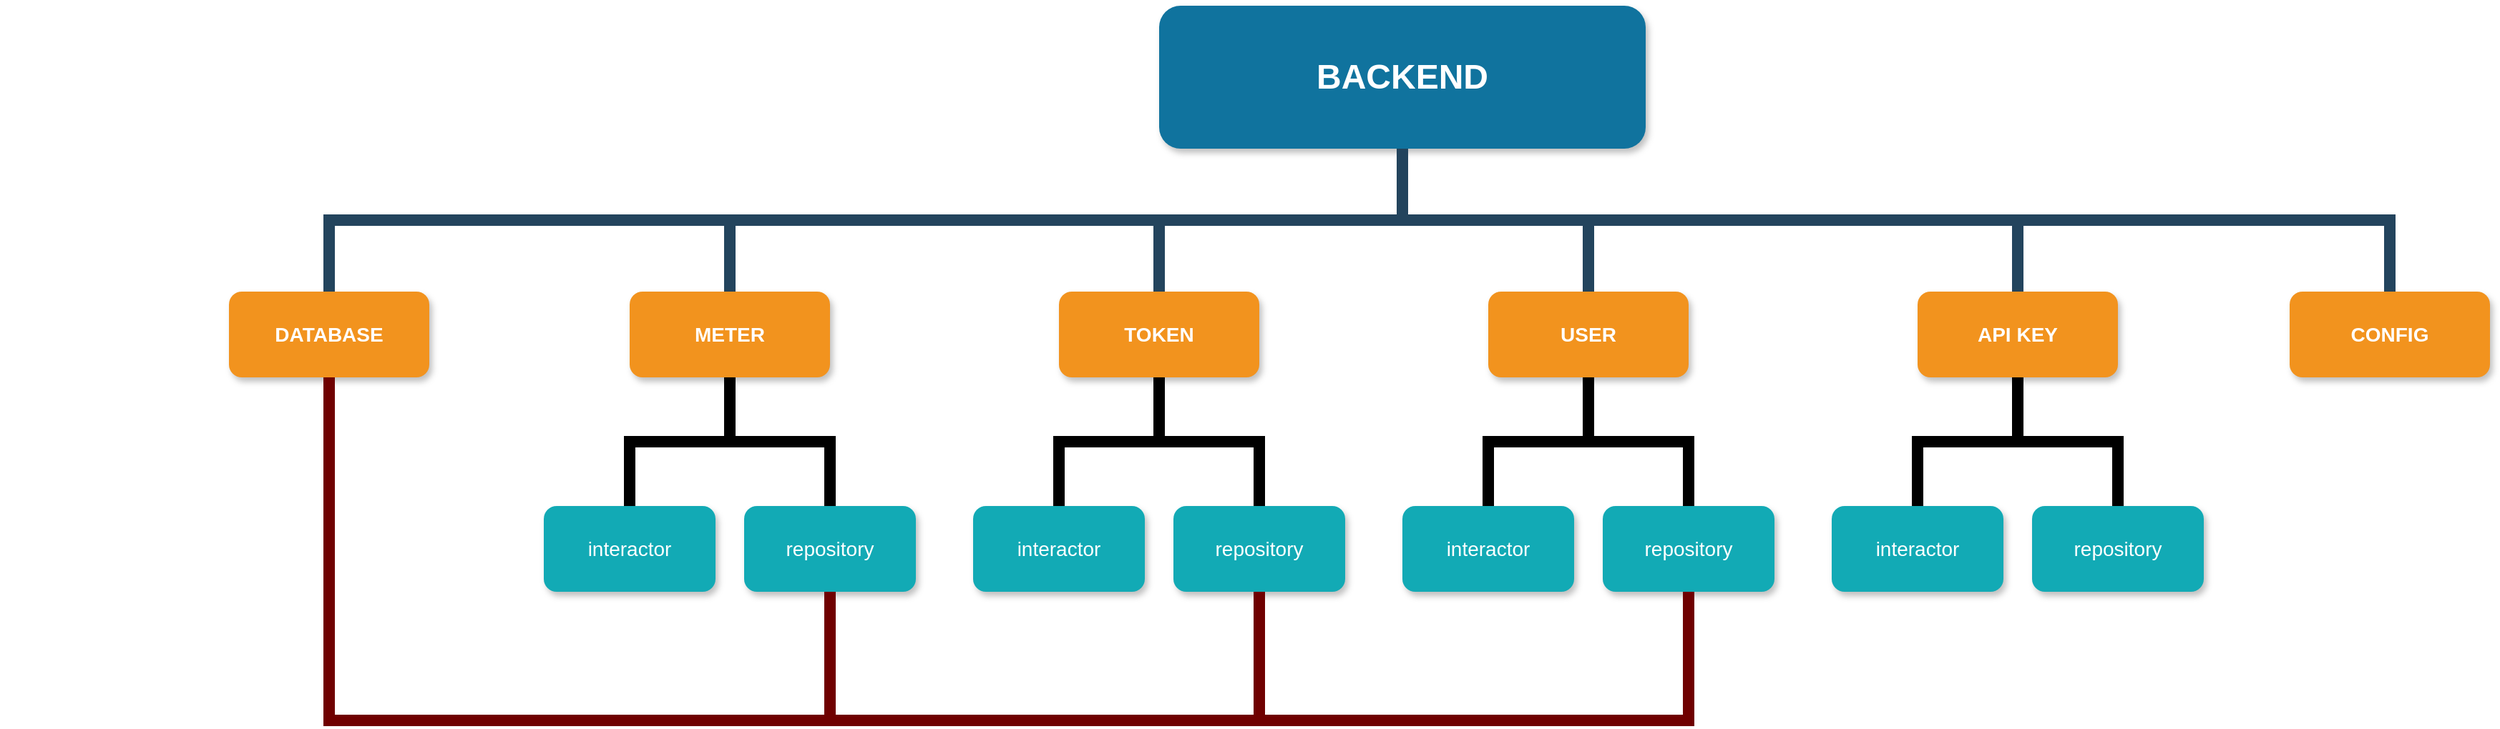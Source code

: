 <mxfile version="13.9.9" type="device"><diagram name="Page-1" id="64c3da0e-402f-94eb-ee01-a36477274f13"><mxGraphModel dx="2204" dy="2000" grid="1" gridSize="10" guides="1" tooltips="1" connect="1" arrows="1" fold="1" page="1" pageScale="1" pageWidth="1169" pageHeight="826" background="#ffffff" math="0" shadow="0"><root><mxCell id="0"/><mxCell id="1" parent="0"/><mxCell id="2" value="BACKEND" style="whiteSpace=wrap;rounded=1;shadow=1;fillColor=#10739E;strokeColor=none;fontColor=#FFFFFF;fontStyle=1;fontSize=24" parent="1" vertex="1"><mxGeometry x="670" y="30" width="340" height="100" as="geometry"/></mxCell><mxCell id="7" value="DATABASE" style="whiteSpace=wrap;rounded=1;fillColor=#F2931E;strokeColor=none;shadow=1;fontColor=#FFFFFF;fontStyle=1;fontSize=14" parent="1" vertex="1"><mxGeometry x="20" y="230.0" width="140" height="60" as="geometry"/></mxCell><mxCell id="229" value="" style="edgeStyle=elbowEdgeStyle;elbow=vertical;rounded=0;fontColor=#000000;endArrow=none;endFill=0;strokeWidth=8;strokeColor=#23445D;" parent="1" source="2" target="3" edge="1"><mxGeometry width="100" height="100" relative="1" as="geometry"><mxPoint x="660" y="200" as="sourcePoint"/><mxPoint x="760" y="100" as="targetPoint"/></mxGeometry></mxCell><mxCell id="231" value="" style="edgeStyle=elbowEdgeStyle;elbow=vertical;rounded=0;fontColor=#000000;endArrow=none;endFill=0;strokeWidth=8;strokeColor=#23445D;" parent="1" source="2" target="6" edge="1"><mxGeometry width="100" height="100" relative="1" as="geometry"><mxPoint x="680" y="220" as="sourcePoint"/><mxPoint x="780" y="120" as="targetPoint"/></mxGeometry></mxCell><mxCell id="232" value="" style="edgeStyle=elbowEdgeStyle;elbow=vertical;rounded=0;fontColor=#000000;endArrow=none;endFill=0;strokeWidth=8;strokeColor=#23445D;" parent="1" source="2" target="7" edge="1"><mxGeometry width="100" height="100" relative="1" as="geometry"><mxPoint x="690" y="230" as="sourcePoint"/><mxPoint x="790" y="130" as="targetPoint"/></mxGeometry></mxCell><mxCell id="AIkTfGlazr0P_WZHSczM-252" value="CONFIG" style="whiteSpace=wrap;rounded=1;fillColor=#F2931E;strokeColor=none;shadow=1;fontColor=#FFFFFF;fontStyle=1;fontSize=14" parent="1" vertex="1"><mxGeometry x="1460" y="230.0" width="140" height="60" as="geometry"/></mxCell><mxCell id="AIkTfGlazr0P_WZHSczM-254" value="" style="edgeStyle=elbowEdgeStyle;elbow=vertical;rounded=0;fontColor=#000000;endArrow=none;endFill=0;strokeWidth=8;strokeColor=#23445D;entryX=0.5;entryY=0;entryDx=0;entryDy=0;exitX=0.5;exitY=1;exitDx=0;exitDy=0;" parent="1" source="2" target="AIkTfGlazr0P_WZHSczM-252" edge="1"><mxGeometry width="100" height="100" relative="1" as="geometry"><mxPoint x="920" y="150" as="sourcePoint"/><mxPoint x="1100" y="240.0" as="targetPoint"/></mxGeometry></mxCell><mxCell id="bBAlBUy7MxEixnRd5NPx-232" value="" style="group" parent="1" vertex="1" connectable="0"><mxGeometry x="-140" y="430" width="1185" as="geometry"/></mxCell><mxCell id="bBAlBUy7MxEixnRd5NPx-233" value="" style="group" parent="bBAlBUy7MxEixnRd5NPx-232" vertex="1" connectable="0"><mxGeometry width="1185" as="geometry"/></mxCell><mxCell id="47sjXUJB1LdgQ5wdGp_v-247" value="" style="group" parent="1" vertex="1" connectable="0"><mxGeometry x="840.0" y="230.0" width="260" height="210.0" as="geometry"/></mxCell><mxCell id="6" value="USER" style="whiteSpace=wrap;rounded=1;fillColor=#F2931E;strokeColor=none;shadow=1;fontColor=#FFFFFF;fontStyle=1;fontSize=14" parent="47sjXUJB1LdgQ5wdGp_v-247" vertex="1"><mxGeometry x="60.0" width="140" height="60" as="geometry"/></mxCell><mxCell id="AIkTfGlazr0P_WZHSczM-245" style="edgeStyle=orthogonalEdgeStyle;rounded=0;orthogonalLoop=1;jettySize=auto;html=1;strokeWidth=8;startArrow=none;startFill=0;endArrow=none;endFill=0;" parent="47sjXUJB1LdgQ5wdGp_v-247" source="6" target="AIkTfGlazr0P_WZHSczM-246" edge="1"><mxGeometry relative="1" as="geometry"><mxPoint x="225.0" y="60.0" as="sourcePoint"/></mxGeometry></mxCell><mxCell id="AIkTfGlazr0P_WZHSczM-246" value="interactor" style="whiteSpace=wrap;rounded=1;fillColor=#12AAB5;strokeColor=none;shadow=1;fontColor=#FFFFFF;fontSize=14;" parent="47sjXUJB1LdgQ5wdGp_v-247" vertex="1"><mxGeometry y="150.0" width="120" height="60" as="geometry"/></mxCell><mxCell id="AIkTfGlazr0P_WZHSczM-247" value="repository" style="whiteSpace=wrap;rounded=1;fillColor=#12AAB5;strokeColor=none;shadow=1;fontColor=#FFFFFF;fontSize=14;" parent="47sjXUJB1LdgQ5wdGp_v-247" vertex="1"><mxGeometry x="140" y="150.0" width="120" height="60" as="geometry"/></mxCell><mxCell id="AIkTfGlazr0P_WZHSczM-248" style="edgeStyle=orthogonalEdgeStyle;rounded=0;orthogonalLoop=1;jettySize=auto;html=1;strokeWidth=8;startArrow=none;startFill=0;endArrow=none;endFill=0;" parent="47sjXUJB1LdgQ5wdGp_v-247" source="6" target="AIkTfGlazr0P_WZHSczM-247" edge="1"><mxGeometry relative="1" as="geometry"><mxPoint x="225.0" y="60.0" as="sourcePoint"/><mxPoint x="125.0" y="130.0" as="targetPoint"/></mxGeometry></mxCell><mxCell id="AIkTfGlazr0P_WZHSczM-249" style="edgeStyle=orthogonalEdgeStyle;rounded=0;orthogonalLoop=1;jettySize=auto;html=1;entryX=0.5;entryY=1;entryDx=0;entryDy=0;startArrow=none;startFill=0;endArrow=none;endFill=0;strokeWidth=8;fillColor=#a20025;strokeColor=#6F0000;" parent="1" source="7" target="AIkTfGlazr0P_WZHSczM-247" edge="1"><mxGeometry relative="1" as="geometry"><Array as="points"><mxPoint x="90" y="530"/><mxPoint x="1040" y="530"/></Array></mxGeometry></mxCell><mxCell id="47sjXUJB1LdgQ5wdGp_v-248" value="" style="group" parent="1" vertex="1" connectable="0"><mxGeometry x="540.0" y="230.0" width="260" height="210.0" as="geometry"/></mxCell><mxCell id="4" value="TOKEN" style="whiteSpace=wrap;rounded=1;fillColor=#F2931E;strokeColor=none;shadow=1;fontColor=#FFFFFF;fontStyle=1;fontSize=14" parent="47sjXUJB1LdgQ5wdGp_v-248" vertex="1"><mxGeometry x="60.0" width="140" height="60" as="geometry"/></mxCell><mxCell id="230" value="" style="edgeStyle=elbowEdgeStyle;elbow=vertical;rounded=0;fontColor=#000000;endArrow=none;endFill=0;strokeWidth=8;strokeColor=#23445D;" parent="47sjXUJB1LdgQ5wdGp_v-248" source="2" target="4" edge="1"><mxGeometry width="100" height="100" relative="1" as="geometry"><mxPoint x="130.0" y="-20.0" as="sourcePoint"/><mxPoint x="230.0" y="-120.0" as="targetPoint"/></mxGeometry></mxCell><mxCell id="AIkTfGlazr0P_WZHSczM-241" style="edgeStyle=orthogonalEdgeStyle;rounded=0;orthogonalLoop=1;jettySize=auto;html=1;strokeWidth=8;startArrow=none;startFill=0;endArrow=none;endFill=0;" parent="47sjXUJB1LdgQ5wdGp_v-248" source="4" target="AIkTfGlazr0P_WZHSczM-242" edge="1"><mxGeometry relative="1" as="geometry"><mxPoint x="175.0" y="60.0" as="sourcePoint"/></mxGeometry></mxCell><mxCell id="AIkTfGlazr0P_WZHSczM-242" value="interactor" style="whiteSpace=wrap;rounded=1;fillColor=#12AAB5;strokeColor=none;shadow=1;fontColor=#FFFFFF;fontSize=14;" parent="47sjXUJB1LdgQ5wdGp_v-248" vertex="1"><mxGeometry y="150.0" width="120" height="60" as="geometry"/></mxCell><mxCell id="AIkTfGlazr0P_WZHSczM-243" value="repository" style="whiteSpace=wrap;rounded=1;fillColor=#12AAB5;strokeColor=none;shadow=1;fontColor=#FFFFFF;fontSize=14;" parent="47sjXUJB1LdgQ5wdGp_v-248" vertex="1"><mxGeometry x="140" y="150.0" width="120" height="60" as="geometry"/></mxCell><mxCell id="AIkTfGlazr0P_WZHSczM-244" style="edgeStyle=orthogonalEdgeStyle;rounded=0;orthogonalLoop=1;jettySize=auto;html=1;strokeWidth=8;startArrow=none;startFill=0;endArrow=none;endFill=0;" parent="47sjXUJB1LdgQ5wdGp_v-248" source="4" target="AIkTfGlazr0P_WZHSczM-243" edge="1"><mxGeometry relative="1" as="geometry"><mxPoint x="175.0" y="60.0" as="sourcePoint"/><mxPoint x="75.0" y="130.0" as="targetPoint"/></mxGeometry></mxCell><mxCell id="AIkTfGlazr0P_WZHSczM-250" style="edgeStyle=orthogonalEdgeStyle;rounded=0;orthogonalLoop=1;jettySize=auto;html=1;entryX=0.5;entryY=1;entryDx=0;entryDy=0;startArrow=none;startFill=0;endArrow=none;endFill=0;strokeWidth=8;fillColor=#a20025;strokeColor=#6F0000;" parent="1" source="7" target="AIkTfGlazr0P_WZHSczM-243" edge="1"><mxGeometry relative="1" as="geometry"><Array as="points"><mxPoint x="90" y="530"/><mxPoint x="740" y="530"/></Array></mxGeometry></mxCell><mxCell id="47sjXUJB1LdgQ5wdGp_v-249" value="" style="group" parent="1" vertex="1" connectable="0"><mxGeometry x="240.0" y="230.0" width="260" height="210.0" as="geometry"/></mxCell><mxCell id="3" value="METER" style="whiteSpace=wrap;rounded=1;fillColor=#F2931E;strokeColor=none;shadow=1;fontColor=#FFFFFF;fontStyle=1;fontSize=14" parent="47sjXUJB1LdgQ5wdGp_v-249" vertex="1"><mxGeometry x="60.0" width="140" height="60" as="geometry"/></mxCell><mxCell id="AIkTfGlazr0P_WZHSczM-232" value="interactor" style="whiteSpace=wrap;rounded=1;fillColor=#12AAB5;strokeColor=none;shadow=1;fontColor=#FFFFFF;fontSize=14;" parent="47sjXUJB1LdgQ5wdGp_v-249" vertex="1"><mxGeometry y="150.0" width="120" height="60" as="geometry"/></mxCell><mxCell id="AIkTfGlazr0P_WZHSczM-235" style="edgeStyle=orthogonalEdgeStyle;rounded=0;orthogonalLoop=1;jettySize=auto;html=1;strokeWidth=8;startArrow=none;startFill=0;endArrow=none;endFill=0;" parent="47sjXUJB1LdgQ5wdGp_v-249" source="3" target="AIkTfGlazr0P_WZHSczM-232" edge="1"><mxGeometry relative="1" as="geometry"/></mxCell><mxCell id="AIkTfGlazr0P_WZHSczM-233" value="repository" style="whiteSpace=wrap;rounded=1;fillColor=#12AAB5;strokeColor=none;shadow=1;fontColor=#FFFFFF;fontSize=14;" parent="47sjXUJB1LdgQ5wdGp_v-249" vertex="1"><mxGeometry x="140" y="150.0" width="120" height="60" as="geometry"/></mxCell><mxCell id="AIkTfGlazr0P_WZHSczM-236" style="edgeStyle=orthogonalEdgeStyle;rounded=0;orthogonalLoop=1;jettySize=auto;html=1;strokeWidth=8;startArrow=none;startFill=0;endArrow=none;endFill=0;exitX=0.5;exitY=1;exitDx=0;exitDy=0;" parent="47sjXUJB1LdgQ5wdGp_v-249" source="3" target="AIkTfGlazr0P_WZHSczM-233" edge="1"><mxGeometry relative="1" as="geometry"><mxPoint x="140.0" y="70.0" as="sourcePoint"/><mxPoint x="30.0" y="130.0" as="targetPoint"/></mxGeometry></mxCell><mxCell id="AIkTfGlazr0P_WZHSczM-251" style="edgeStyle=orthogonalEdgeStyle;rounded=0;orthogonalLoop=1;jettySize=auto;html=1;entryX=0.5;entryY=1;entryDx=0;entryDy=0;startArrow=none;startFill=0;endArrow=none;endFill=0;strokeWidth=8;fillColor=#a20025;strokeColor=#6F0000;" parent="1" source="7" target="AIkTfGlazr0P_WZHSczM-233" edge="1"><mxGeometry relative="1" as="geometry"><mxPoint x="1460" y="290" as="sourcePoint"/><mxPoint x="805" y="420.0" as="targetPoint"/><Array as="points"><mxPoint x="90" y="530"/><mxPoint x="440" y="530"/></Array></mxGeometry></mxCell><mxCell id="47sjXUJB1LdgQ5wdGp_v-250" value="" style="group" parent="1" vertex="1" connectable="0"><mxGeometry x="1140.0" y="230.0" width="260" height="210.0" as="geometry"/></mxCell><mxCell id="47sjXUJB1LdgQ5wdGp_v-251" value="API KEY" style="whiteSpace=wrap;rounded=1;fillColor=#F2931E;strokeColor=none;shadow=1;fontColor=#FFFFFF;fontStyle=1;fontSize=14" parent="47sjXUJB1LdgQ5wdGp_v-250" vertex="1"><mxGeometry x="60.0" width="140" height="60" as="geometry"/></mxCell><mxCell id="47sjXUJB1LdgQ5wdGp_v-252" style="edgeStyle=orthogonalEdgeStyle;rounded=0;orthogonalLoop=1;jettySize=auto;html=1;strokeWidth=8;startArrow=none;startFill=0;endArrow=none;endFill=0;" parent="47sjXUJB1LdgQ5wdGp_v-250" source="47sjXUJB1LdgQ5wdGp_v-251" target="47sjXUJB1LdgQ5wdGp_v-253" edge="1"><mxGeometry relative="1" as="geometry"><mxPoint x="225.0" y="60.0" as="sourcePoint"/></mxGeometry></mxCell><mxCell id="47sjXUJB1LdgQ5wdGp_v-253" value="interactor" style="whiteSpace=wrap;rounded=1;fillColor=#12AAB5;strokeColor=none;shadow=1;fontColor=#FFFFFF;fontSize=14;" parent="47sjXUJB1LdgQ5wdGp_v-250" vertex="1"><mxGeometry y="150.0" width="120" height="60" as="geometry"/></mxCell><mxCell id="47sjXUJB1LdgQ5wdGp_v-254" value="repository" style="whiteSpace=wrap;rounded=1;fillColor=#12AAB5;strokeColor=none;shadow=1;fontColor=#FFFFFF;fontSize=14;" parent="47sjXUJB1LdgQ5wdGp_v-250" vertex="1"><mxGeometry x="140" y="150.0" width="120" height="60" as="geometry"/></mxCell><mxCell id="47sjXUJB1LdgQ5wdGp_v-255" style="edgeStyle=orthogonalEdgeStyle;rounded=0;orthogonalLoop=1;jettySize=auto;html=1;strokeWidth=8;startArrow=none;startFill=0;endArrow=none;endFill=0;" parent="47sjXUJB1LdgQ5wdGp_v-250" source="47sjXUJB1LdgQ5wdGp_v-251" target="47sjXUJB1LdgQ5wdGp_v-254" edge="1"><mxGeometry relative="1" as="geometry"><mxPoint x="225.0" y="60.0" as="sourcePoint"/><mxPoint x="125.0" y="130.0" as="targetPoint"/></mxGeometry></mxCell><mxCell id="94UxH9Fa_2qhInMKNmYj-232" value="" style="edgeStyle=elbowEdgeStyle;elbow=vertical;rounded=0;fontColor=#000000;endArrow=none;endFill=0;strokeWidth=8;strokeColor=#23445D;" edge="1" parent="1" source="2"><mxGeometry width="100" height="100" relative="1" as="geometry"><mxPoint x="970" y="120" as="sourcePoint"/><mxPoint x="1270" y="230.0" as="targetPoint"/></mxGeometry></mxCell></root></mxGraphModel></diagram></mxfile>